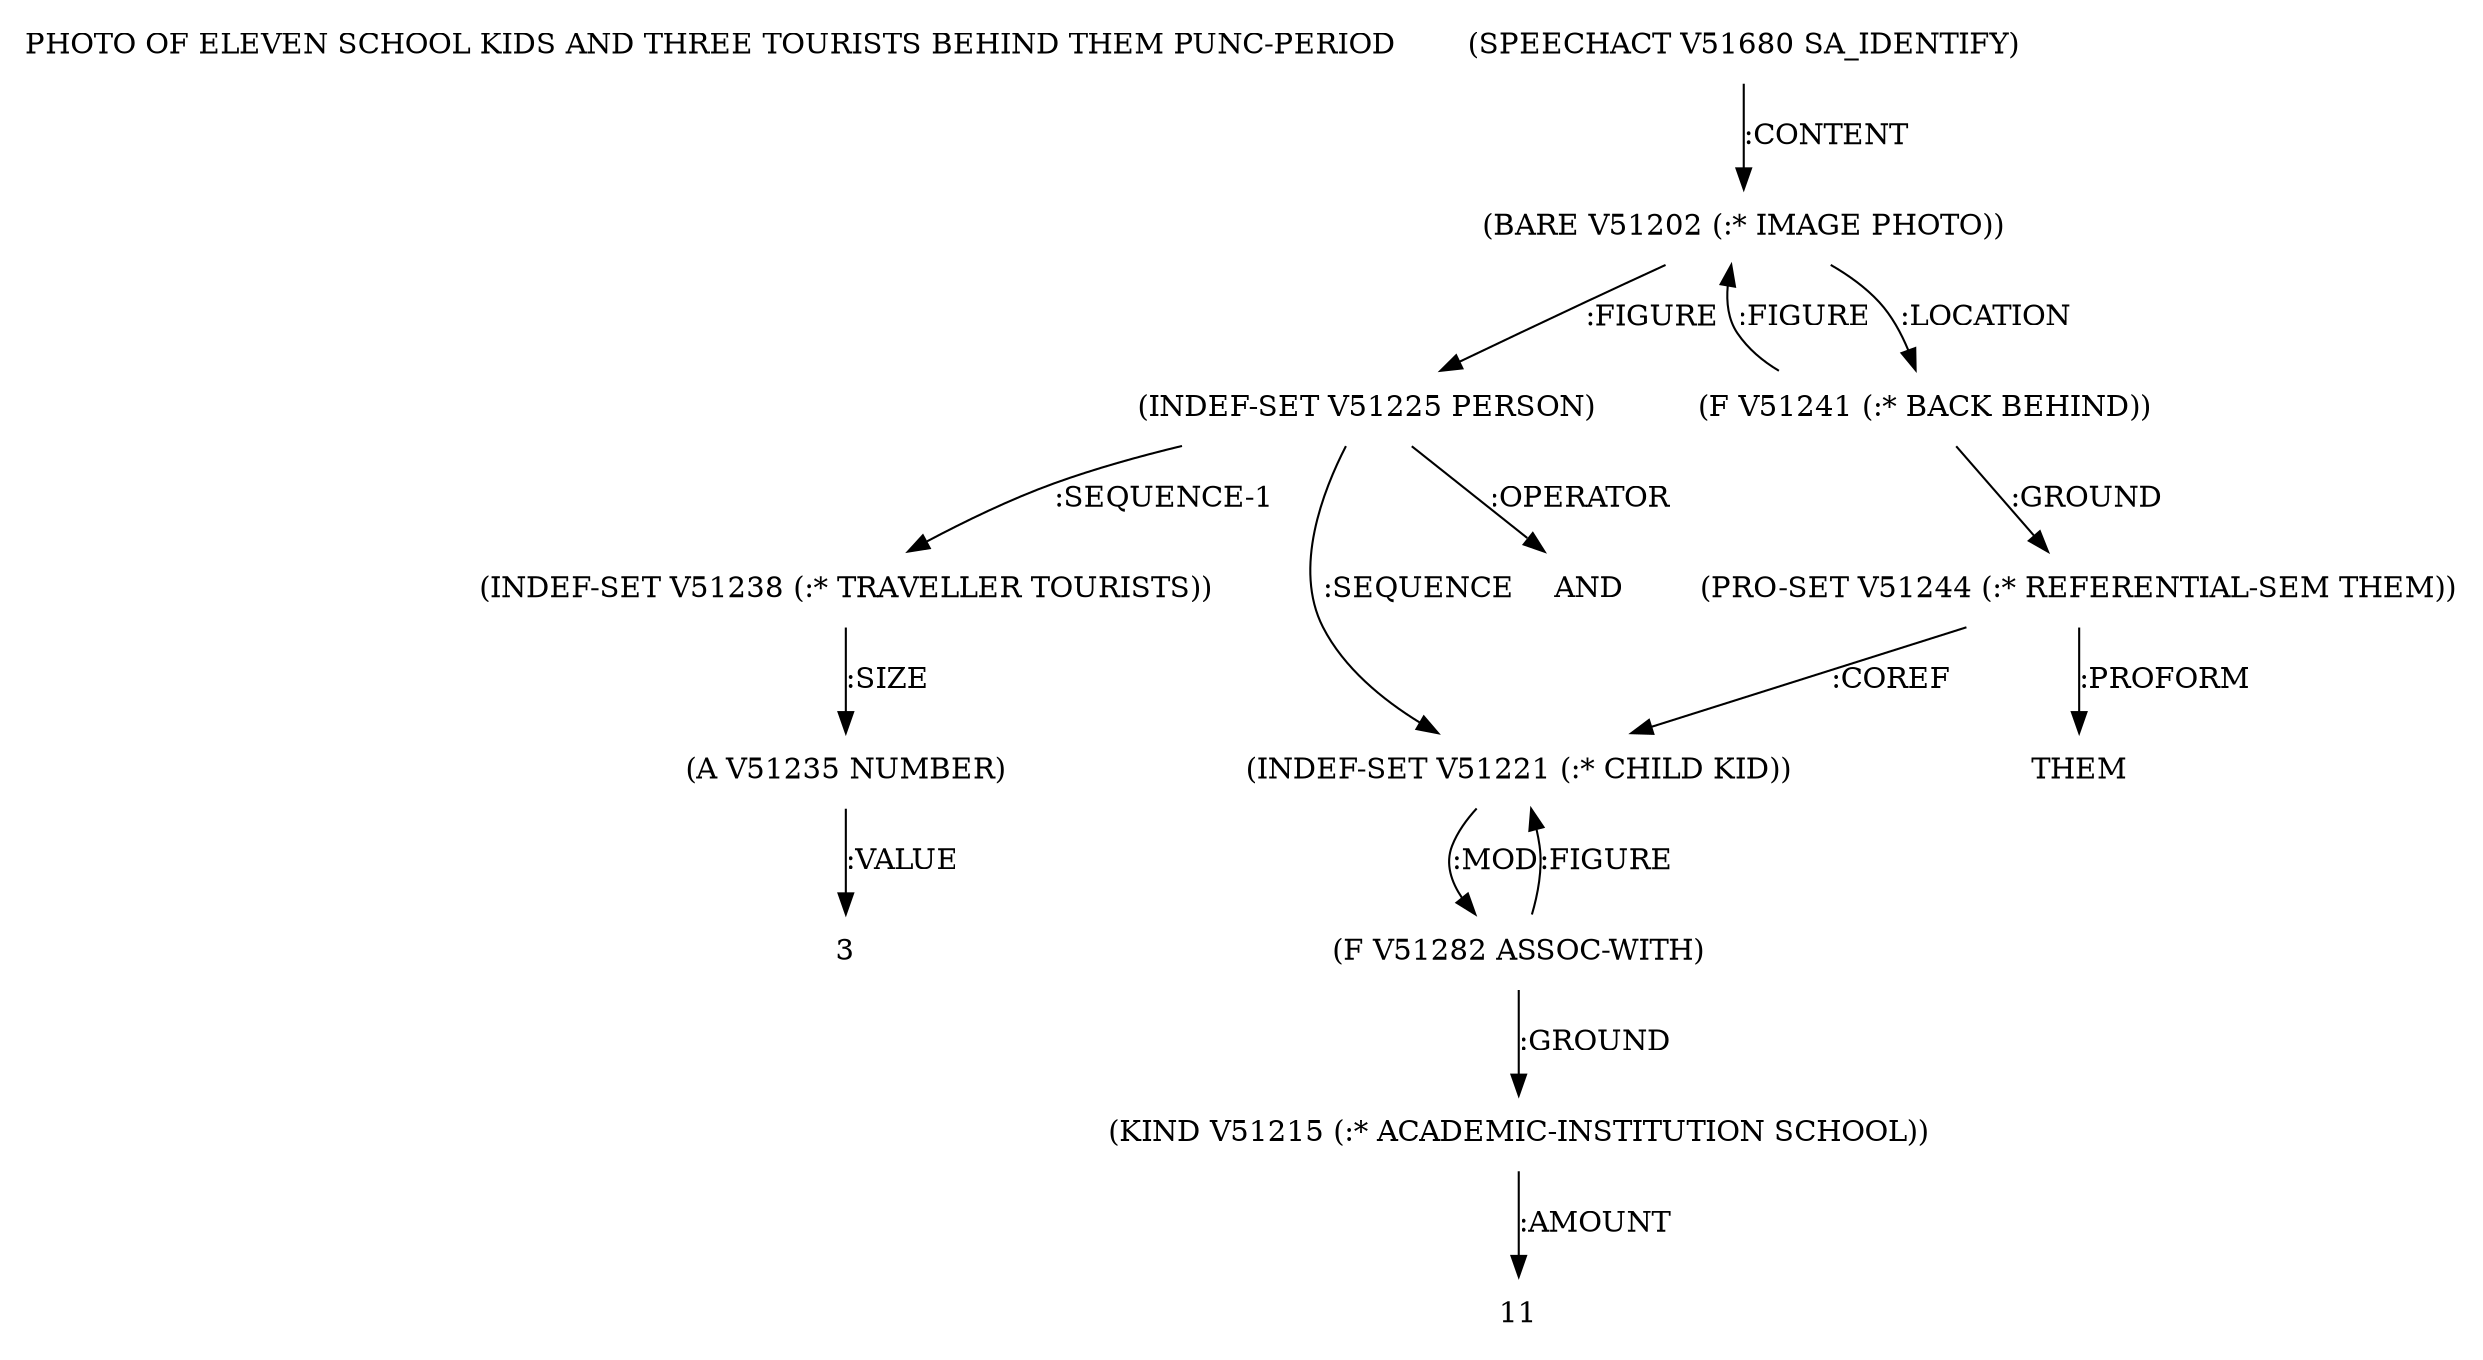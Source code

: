 digraph Terms {
  node [shape=none]
  "PHOTO OF ELEVEN SCHOOL KIDS AND THREE TOURISTS BEHIND THEM PUNC-PERIOD"
  "V51680" [label="(SPEECHACT V51680 SA_IDENTIFY)"]
  "V51680" -> "V51202" [label=":CONTENT"]
  "V51202" [label="(BARE V51202 (:* IMAGE PHOTO))"]
  "V51202" -> "V51225" [label=":FIGURE"]
  "V51202" -> "V51241" [label=":LOCATION"]
  "V51225" [label="(INDEF-SET V51225 PERSON)"]
  "V51225" -> "NT52277" [label=":OPERATOR"]
  "NT52277" [label="AND"]
  "V51225" -> "V51221" [label=":SEQUENCE"]
  "V51225" -> "V51238" [label=":SEQUENCE-1"]
  "V51221" [label="(INDEF-SET V51221 (:* CHILD KID))"]
  "V51221" -> "V51282" [label=":MOD"]
  "V51282" [label="(F V51282 ASSOC-WITH)"]
  "V51282" -> "V51221" [label=":FIGURE"]
  "V51282" -> "V51215" [label=":GROUND"]
  "V51215" [label="(KIND V51215 (:* ACADEMIC-INSTITUTION SCHOOL))"]
  "V51215" -> "NT52278" [label=":AMOUNT"]
  "NT52278" [label="11"]
  "V51238" [label="(INDEF-SET V51238 (:* TRAVELLER TOURISTS))"]
  "V51238" -> "V51235" [label=":SIZE"]
  "V51235" [label="(A V51235 NUMBER)"]
  "V51235" -> "NT52279" [label=":VALUE"]
  "NT52279" [label="3"]
  "V51241" [label="(F V51241 (:* BACK BEHIND))"]
  "V51241" -> "V51244" [label=":GROUND"]
  "V51241" -> "V51202" [label=":FIGURE"]
  "V51244" [label="(PRO-SET V51244 (:* REFERENTIAL-SEM THEM))"]
  "V51244" -> "NT52280" [label=":PROFORM"]
  "NT52280" [label="THEM"]
  "V51244" -> "V51221" [label=":COREF"]
}

